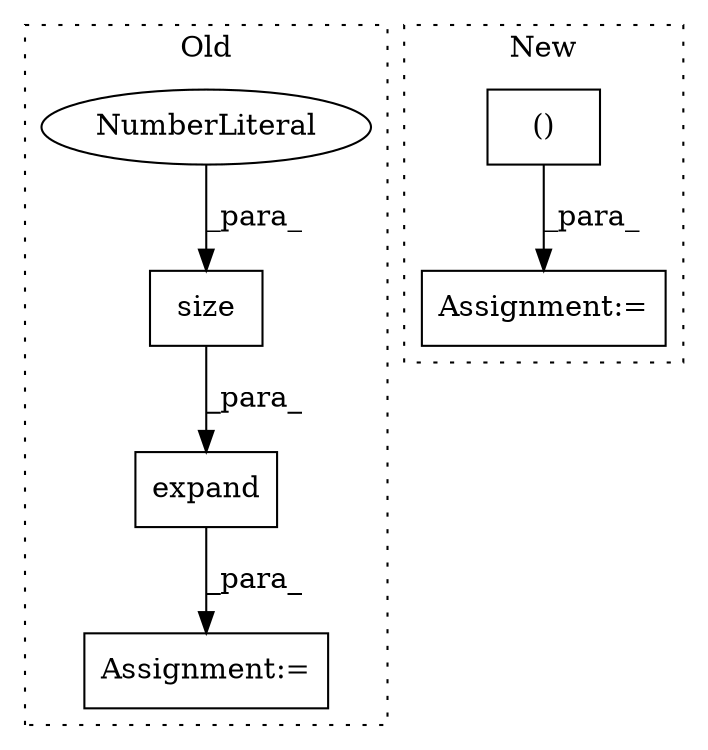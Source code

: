 digraph G {
subgraph cluster0 {
1 [label="expand" a="32" s="5374,5419" l="7,1" shape="box"];
3 [label="Assignment:=" a="7" s="5476" l="1" shape="box"];
4 [label="size" a="32" s="5397,5403" l="5,1" shape="box"];
5 [label="NumberLiteral" a="34" s="5402" l="1" shape="ellipse"];
label = "Old";
style="dotted";
}
subgraph cluster1 {
2 [label="()" a="106" s="5588" l="47" shape="box"];
6 [label="Assignment:=" a="7" s="5509" l="1" shape="box"];
label = "New";
style="dotted";
}
1 -> 3 [label="_para_"];
2 -> 6 [label="_para_"];
4 -> 1 [label="_para_"];
5 -> 4 [label="_para_"];
}